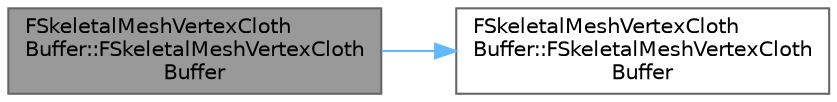 digraph "FSkeletalMeshVertexClothBuffer::FSkeletalMeshVertexClothBuffer"
{
 // INTERACTIVE_SVG=YES
 // LATEX_PDF_SIZE
  bgcolor="transparent";
  edge [fontname=Helvetica,fontsize=10,labelfontname=Helvetica,labelfontsize=10];
  node [fontname=Helvetica,fontsize=10,shape=box,height=0.2,width=0.4];
  rankdir="LR";
  Node1 [id="Node000001",label="FSkeletalMeshVertexCloth\lBuffer::FSkeletalMeshVertexCloth\lBuffer",height=0.2,width=0.4,color="gray40", fillcolor="grey60", style="filled", fontcolor="black",tooltip="Constructor (copy)"];
  Node1 -> Node2 [id="edge1_Node000001_Node000002",color="steelblue1",style="solid",tooltip=" "];
  Node2 [id="Node000002",label="FSkeletalMeshVertexCloth\lBuffer::FSkeletalMeshVertexCloth\lBuffer",height=0.2,width=0.4,color="grey40", fillcolor="white", style="filled",URL="$d4/d2b/classFSkeletalMeshVertexClothBuffer.html#a5235a5234e6dcc2382da23dd564cff98",tooltip="Constructor."];
}
